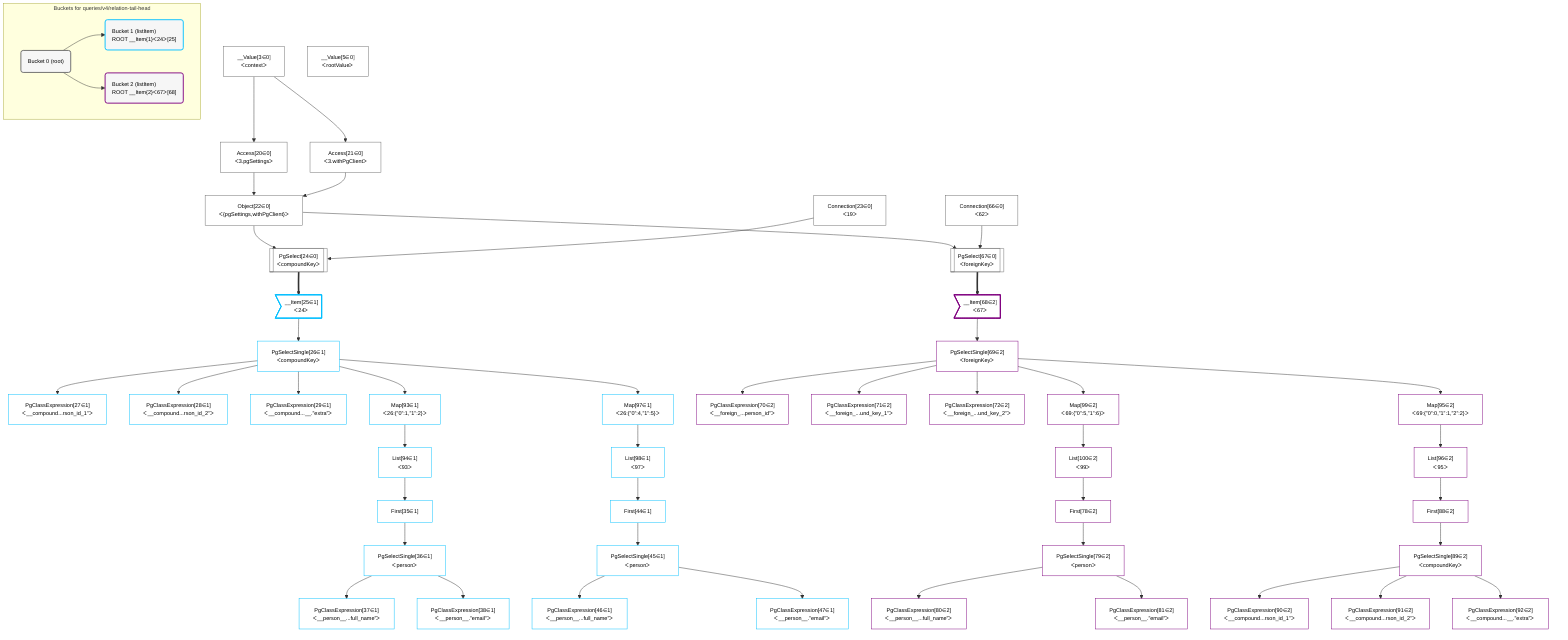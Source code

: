 %%{init: {'themeVariables': { 'fontSize': '12px'}}}%%
graph TD
    classDef path fill:#eee,stroke:#000,color:#000
    classDef plan fill:#fff,stroke-width:1px,color:#000
    classDef itemplan fill:#fff,stroke-width:2px,color:#000
    classDef sideeffectplan fill:#f00,stroke-width:2px,color:#000
    classDef bucket fill:#f6f6f6,color:#000,stroke-width:2px,text-align:left


    %% define steps
    __Value3["__Value[3∈0]<br />ᐸcontextᐳ"]:::plan
    __Value5["__Value[5∈0]<br />ᐸrootValueᐳ"]:::plan
    Access20["Access[20∈0]<br />ᐸ3.pgSettingsᐳ"]:::plan
    Access21["Access[21∈0]<br />ᐸ3.withPgClientᐳ"]:::plan
    Object22["Object[22∈0]<br />ᐸ{pgSettings,withPgClient}ᐳ"]:::plan
    Connection23["Connection[23∈0]<br />ᐸ19ᐳ"]:::plan
    PgSelect24[["PgSelect[24∈0]<br />ᐸcompoundKeyᐳ"]]:::plan
    __Item25>"__Item[25∈1]<br />ᐸ24ᐳ"]:::itemplan
    PgSelectSingle26["PgSelectSingle[26∈1]<br />ᐸcompoundKeyᐳ"]:::plan
    PgClassExpression27["PgClassExpression[27∈1]<br />ᐸ__compound...rson_id_1”ᐳ"]:::plan
    PgClassExpression28["PgClassExpression[28∈1]<br />ᐸ__compound...rson_id_2”ᐳ"]:::plan
    PgClassExpression29["PgClassExpression[29∈1]<br />ᐸ__compound...__.”extra”ᐳ"]:::plan
    Map93["Map[93∈1]<br />ᐸ26:{”0”:1,”1”:2}ᐳ"]:::plan
    List94["List[94∈1]<br />ᐸ93ᐳ"]:::plan
    First35["First[35∈1]"]:::plan
    PgSelectSingle36["PgSelectSingle[36∈1]<br />ᐸpersonᐳ"]:::plan
    PgClassExpression37["PgClassExpression[37∈1]<br />ᐸ__person__...full_name”ᐳ"]:::plan
    PgClassExpression38["PgClassExpression[38∈1]<br />ᐸ__person__.”email”ᐳ"]:::plan
    Map97["Map[97∈1]<br />ᐸ26:{”0”:4,”1”:5}ᐳ"]:::plan
    List98["List[98∈1]<br />ᐸ97ᐳ"]:::plan
    First44["First[44∈1]"]:::plan
    PgSelectSingle45["PgSelectSingle[45∈1]<br />ᐸpersonᐳ"]:::plan
    PgClassExpression46["PgClassExpression[46∈1]<br />ᐸ__person__...full_name”ᐳ"]:::plan
    PgClassExpression47["PgClassExpression[47∈1]<br />ᐸ__person__.”email”ᐳ"]:::plan
    Connection66["Connection[66∈0]<br />ᐸ62ᐳ"]:::plan
    PgSelect67[["PgSelect[67∈0]<br />ᐸforeignKeyᐳ"]]:::plan
    __Item68>"__Item[68∈2]<br />ᐸ67ᐳ"]:::itemplan
    PgSelectSingle69["PgSelectSingle[69∈2]<br />ᐸforeignKeyᐳ"]:::plan
    PgClassExpression70["PgClassExpression[70∈2]<br />ᐸ__foreign_...person_id”ᐳ"]:::plan
    PgClassExpression71["PgClassExpression[71∈2]<br />ᐸ__foreign_...und_key_1”ᐳ"]:::plan
    PgClassExpression72["PgClassExpression[72∈2]<br />ᐸ__foreign_...und_key_2”ᐳ"]:::plan
    Map99["Map[99∈2]<br />ᐸ69:{”0”:5,”1”:6}ᐳ"]:::plan
    List100["List[100∈2]<br />ᐸ99ᐳ"]:::plan
    First78["First[78∈2]"]:::plan
    PgSelectSingle79["PgSelectSingle[79∈2]<br />ᐸpersonᐳ"]:::plan
    PgClassExpression80["PgClassExpression[80∈2]<br />ᐸ__person__...full_name”ᐳ"]:::plan
    PgClassExpression81["PgClassExpression[81∈2]<br />ᐸ__person__.”email”ᐳ"]:::plan
    Map95["Map[95∈2]<br />ᐸ69:{”0”:0,”1”:1,”2”:2}ᐳ"]:::plan
    List96["List[96∈2]<br />ᐸ95ᐳ"]:::plan
    First88["First[88∈2]"]:::plan
    PgSelectSingle89["PgSelectSingle[89∈2]<br />ᐸcompoundKeyᐳ"]:::plan
    PgClassExpression90["PgClassExpression[90∈2]<br />ᐸ__compound...rson_id_1”ᐳ"]:::plan
    PgClassExpression91["PgClassExpression[91∈2]<br />ᐸ__compound...rson_id_2”ᐳ"]:::plan
    PgClassExpression92["PgClassExpression[92∈2]<br />ᐸ__compound...__.”extra”ᐳ"]:::plan

    %% plan dependencies
    __Value3 --> Access20
    __Value3 --> Access21
    Access20 & Access21 --> Object22
    Object22 & Connection23 --> PgSelect24
    PgSelect24 ==> __Item25
    __Item25 --> PgSelectSingle26
    PgSelectSingle26 --> PgClassExpression27
    PgSelectSingle26 --> PgClassExpression28
    PgSelectSingle26 --> PgClassExpression29
    PgSelectSingle26 --> Map93
    Map93 --> List94
    List94 --> First35
    First35 --> PgSelectSingle36
    PgSelectSingle36 --> PgClassExpression37
    PgSelectSingle36 --> PgClassExpression38
    PgSelectSingle26 --> Map97
    Map97 --> List98
    List98 --> First44
    First44 --> PgSelectSingle45
    PgSelectSingle45 --> PgClassExpression46
    PgSelectSingle45 --> PgClassExpression47
    Object22 & Connection66 --> PgSelect67
    PgSelect67 ==> __Item68
    __Item68 --> PgSelectSingle69
    PgSelectSingle69 --> PgClassExpression70
    PgSelectSingle69 --> PgClassExpression71
    PgSelectSingle69 --> PgClassExpression72
    PgSelectSingle69 --> Map99
    Map99 --> List100
    List100 --> First78
    First78 --> PgSelectSingle79
    PgSelectSingle79 --> PgClassExpression80
    PgSelectSingle79 --> PgClassExpression81
    PgSelectSingle69 --> Map95
    Map95 --> List96
    List96 --> First88
    First88 --> PgSelectSingle89
    PgSelectSingle89 --> PgClassExpression90
    PgSelectSingle89 --> PgClassExpression91
    PgSelectSingle89 --> PgClassExpression92

    subgraph "Buckets for queries/v4/relation-tail-head"
    Bucket0("Bucket 0 (root)"):::bucket
    classDef bucket0 stroke:#696969
    class Bucket0,__Value3,__Value5,Access20,Access21,Object22,Connection23,PgSelect24,Connection66,PgSelect67 bucket0
    Bucket1("Bucket 1 (listItem)<br />ROOT __Item{1}ᐸ24ᐳ[25]"):::bucket
    classDef bucket1 stroke:#00bfff
    class Bucket1,__Item25,PgSelectSingle26,PgClassExpression27,PgClassExpression28,PgClassExpression29,First35,PgSelectSingle36,PgClassExpression37,PgClassExpression38,First44,PgSelectSingle45,PgClassExpression46,PgClassExpression47,Map93,List94,Map97,List98 bucket1
    Bucket2("Bucket 2 (listItem)<br />ROOT __Item{2}ᐸ67ᐳ[68]"):::bucket
    classDef bucket2 stroke:#7f007f
    class Bucket2,__Item68,PgSelectSingle69,PgClassExpression70,PgClassExpression71,PgClassExpression72,First78,PgSelectSingle79,PgClassExpression80,PgClassExpression81,First88,PgSelectSingle89,PgClassExpression90,PgClassExpression91,PgClassExpression92,Map95,List96,Map99,List100 bucket2
    Bucket0 --> Bucket1 & Bucket2
    end